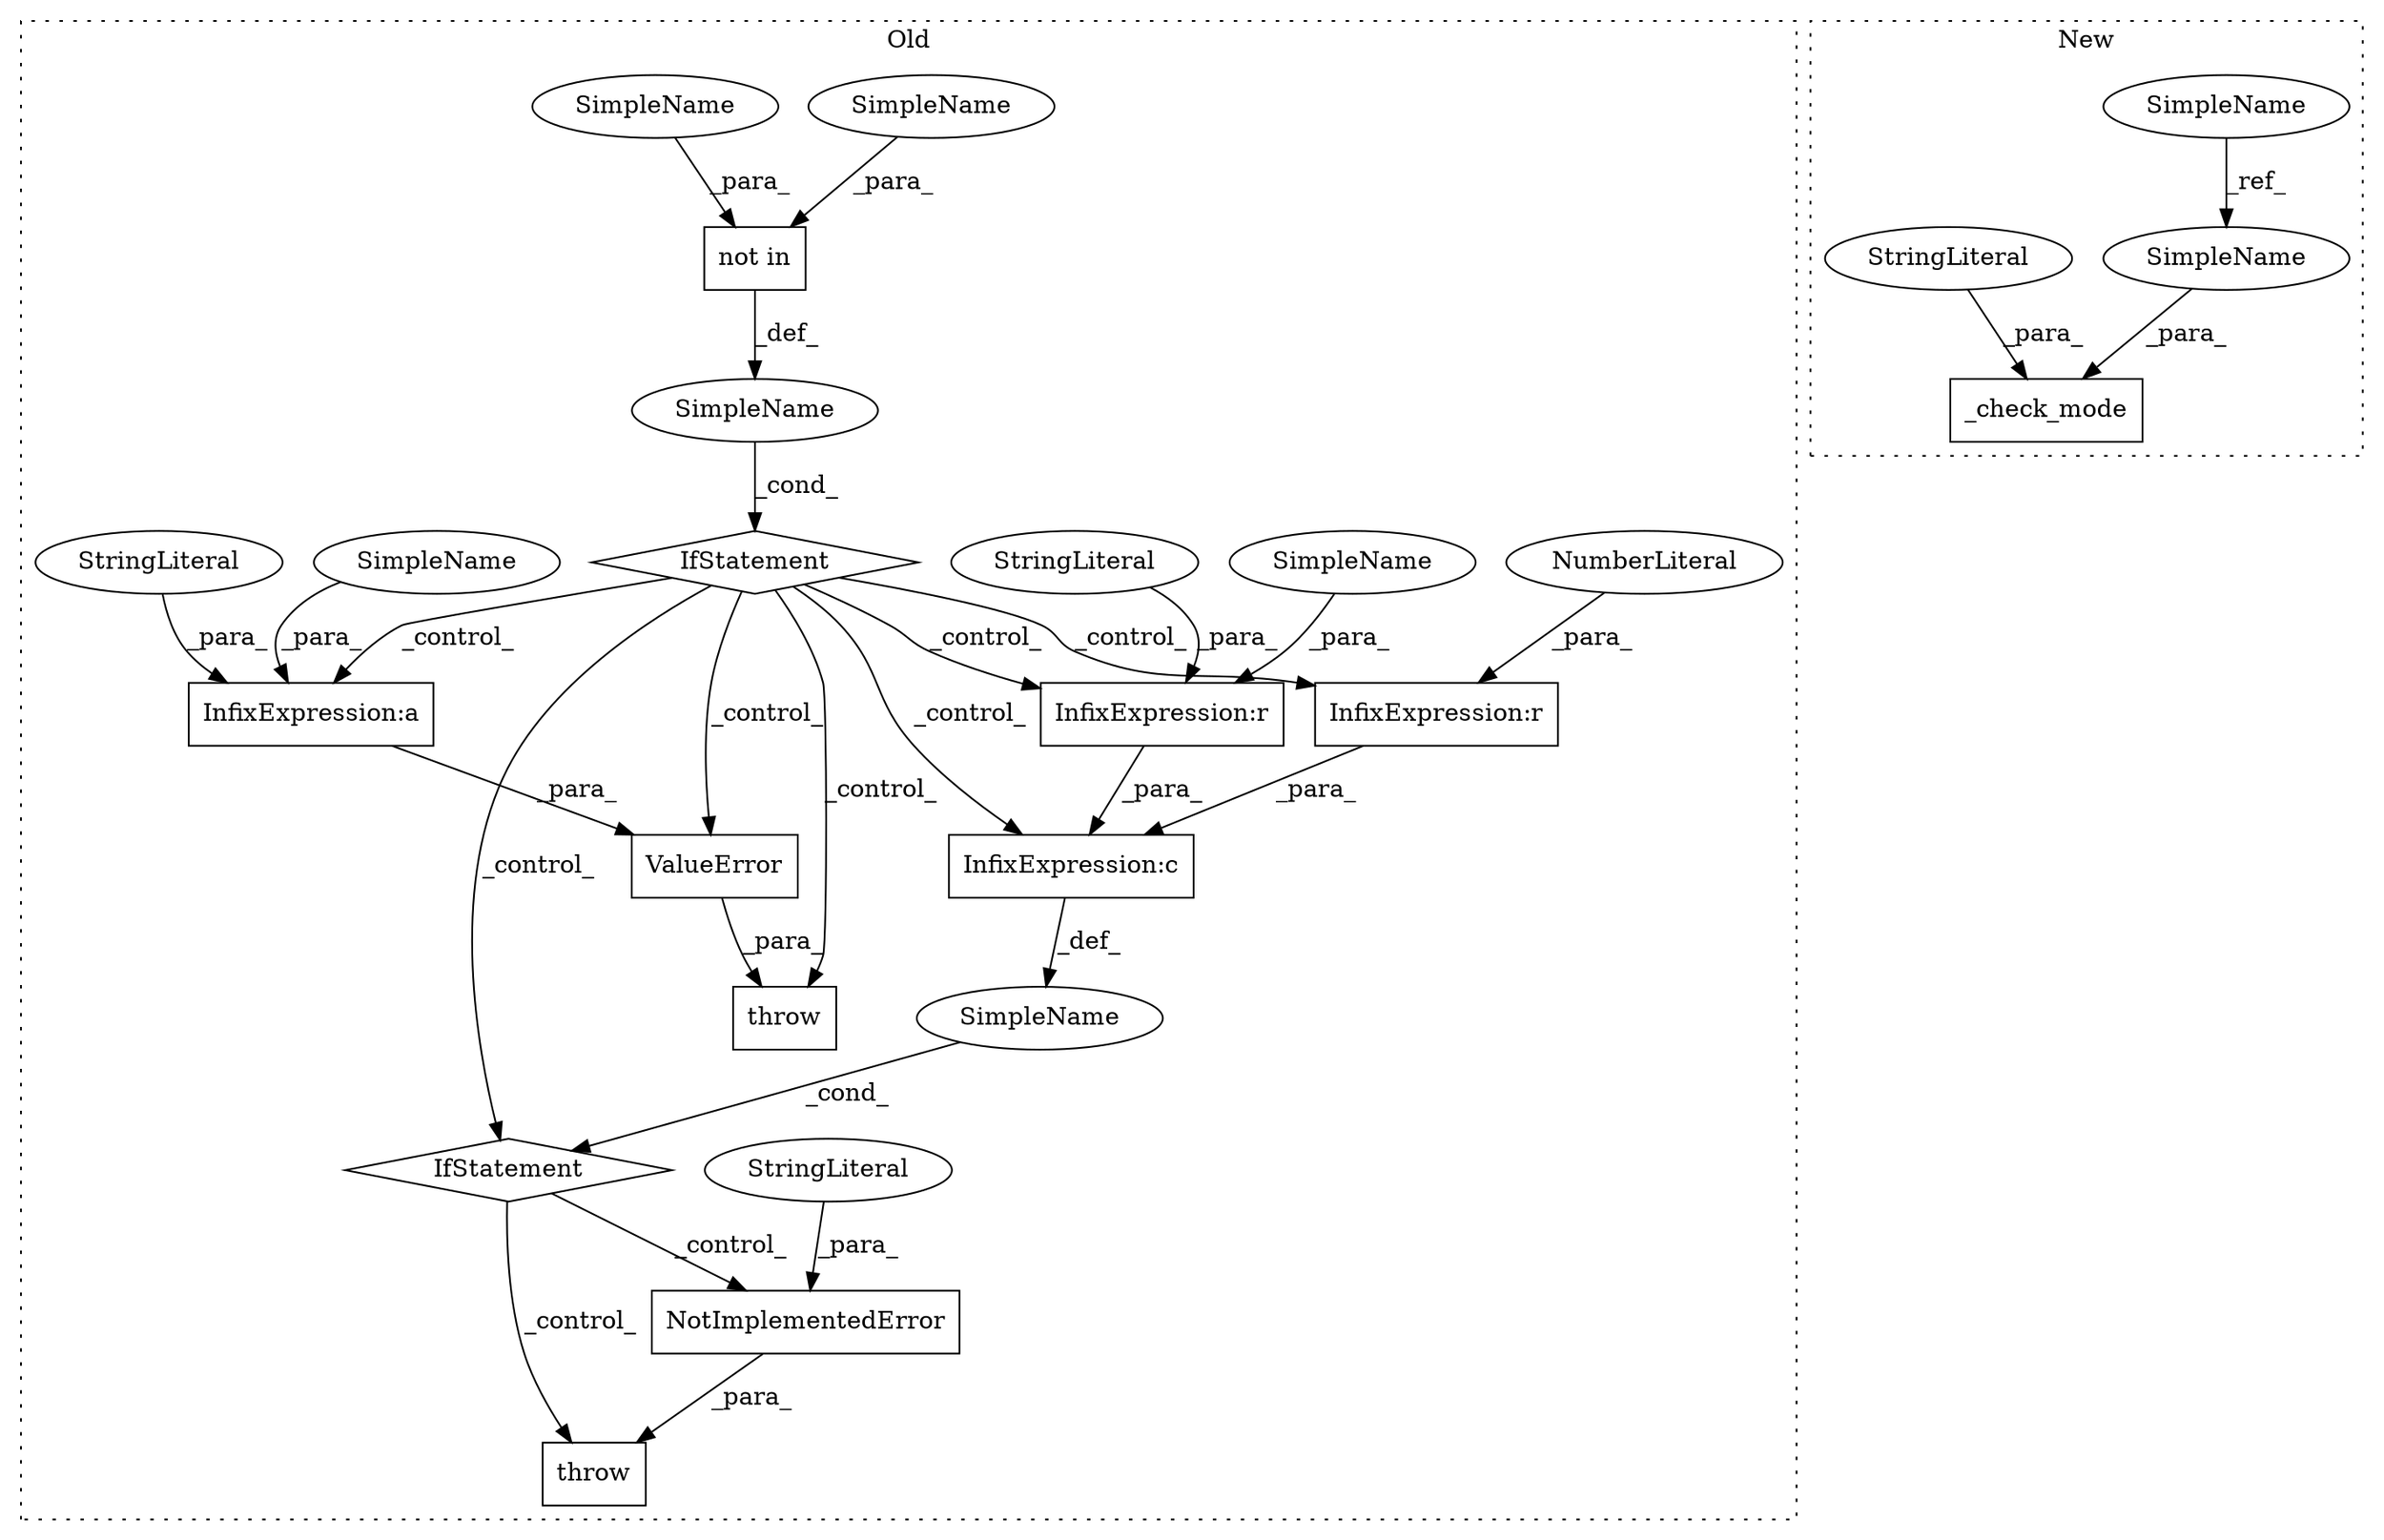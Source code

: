 digraph G {
subgraph cluster0 {
1 [label="ValueError" a="32" s="3038,3096" l="11,1" shape="box"];
3 [label="SimpleName" a="42" s="" l="" shape="ellipse"];
4 [label="throw" a="53" s="3032" l="6" shape="box"];
5 [label="InfixExpression:c" a="27" s="3133" l="4" shape="box"];
6 [label="InfixExpression:r" a="27" s="3142" l="4" shape="box"];
7 [label="InfixExpression:r" a="27" s="3118" l="4" shape="box"];
8 [label="throw" a="53" s="3160" l="6" shape="box"];
9 [label="SimpleName" a="42" s="" l="" shape="ellipse"];
10 [label="IfStatement" a="25" s="3109,3150" l="4,2" shape="diamond"];
11 [label="InfixExpression:a" a="27" s="3088" l="3" shape="box"];
12 [label="NumberLiteral" a="34" s="3146" l="3" shape="ellipse"];
13 [label="not in" a="108" s="3005" l="17" shape="box"];
15 [label="IfStatement" a="25" s="2997,3022" l="8,2" shape="diamond"];
16 [label="NotImplementedError" a="32" s="3166,3244" l="20,1" shape="box"];
17 [label="StringLiteral" a="45" s="3122" l="10" shape="ellipse"];
18 [label="StringLiteral" a="45" s="3186" l="58" shape="ellipse"];
19 [label="StringLiteral" a="45" s="3049" l="39" shape="ellipse"];
22 [label="SimpleName" a="42" s="3005" l="4" shape="ellipse"];
23 [label="SimpleName" a="42" s="3114" l="4" shape="ellipse"];
24 [label="SimpleName" a="42" s="3091" l="5" shape="ellipse"];
25 [label="SimpleName" a="42" s="3017" l="5" shape="ellipse"];
label = "Old";
style="dotted";
}
subgraph cluster1 {
2 [label="_check_mode" a="32" s="1481,1516" l="12,1" shape="box"];
14 [label="SimpleName" a="42" s="1295" l="4" shape="ellipse"];
20 [label="StringLiteral" a="45" s="1503" l="13" shape="ellipse"];
21 [label="SimpleName" a="42" s="1493" l="4" shape="ellipse"];
label = "New";
style="dotted";
}
1 -> 4 [label="_para_"];
3 -> 15 [label="_cond_"];
5 -> 9 [label="_def_"];
6 -> 5 [label="_para_"];
7 -> 5 [label="_para_"];
9 -> 10 [label="_cond_"];
10 -> 8 [label="_control_"];
10 -> 16 [label="_control_"];
11 -> 1 [label="_para_"];
12 -> 6 [label="_para_"];
13 -> 3 [label="_def_"];
14 -> 21 [label="_ref_"];
15 -> 4 [label="_control_"];
15 -> 7 [label="_control_"];
15 -> 11 [label="_control_"];
15 -> 1 [label="_control_"];
15 -> 5 [label="_control_"];
15 -> 6 [label="_control_"];
15 -> 10 [label="_control_"];
16 -> 8 [label="_para_"];
17 -> 7 [label="_para_"];
18 -> 16 [label="_para_"];
19 -> 11 [label="_para_"];
20 -> 2 [label="_para_"];
21 -> 2 [label="_para_"];
22 -> 13 [label="_para_"];
23 -> 7 [label="_para_"];
24 -> 11 [label="_para_"];
25 -> 13 [label="_para_"];
}